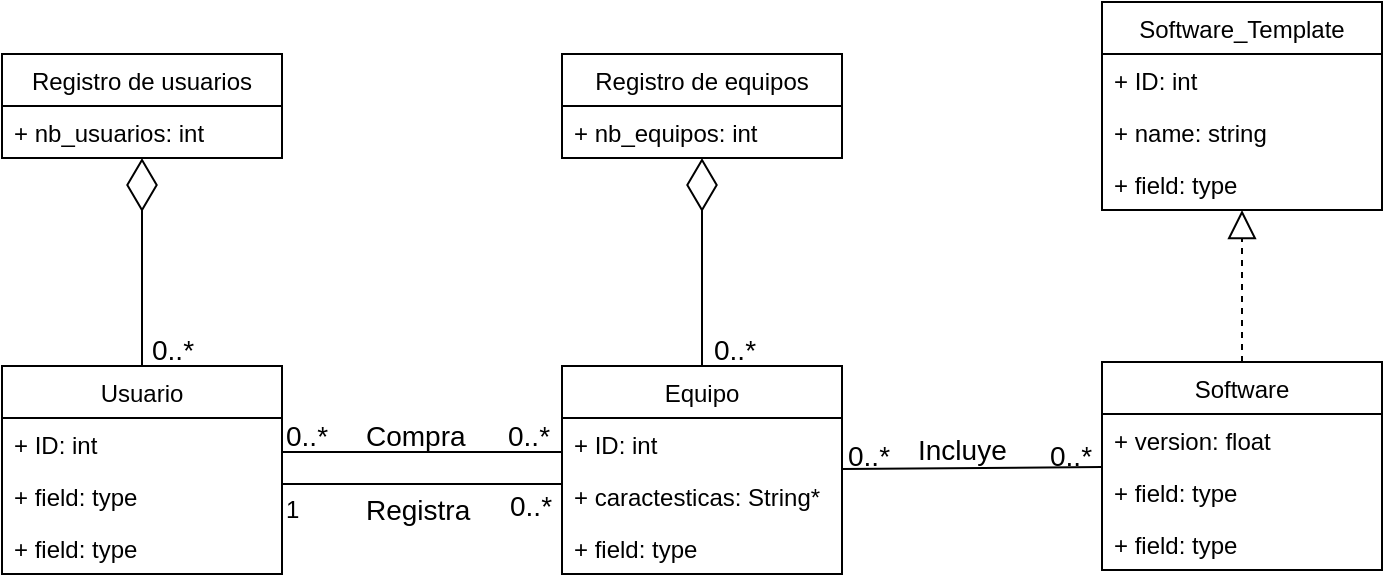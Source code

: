 <mxfile version="10.5.9" type="github"><diagram id="1l5sb3tRG5L2ssNkNrx-" name="Page-1"><mxGraphModel dx="1352" dy="734" grid="1" gridSize="10" guides="1" tooltips="1" connect="1" arrows="1" fold="1" page="1" pageScale="1" pageWidth="850" pageHeight="1100" math="0" shadow="0"><root><mxCell id="0"/><mxCell id="1" parent="0"/><mxCell id="Gdhuj5nwoWhFRIDHeM78-2" value="Registro de usuarios" style="swimlane;fontStyle=0;childLayout=stackLayout;horizontal=1;startSize=26;fillColor=none;horizontalStack=0;resizeParent=1;resizeParentMax=0;resizeLast=0;collapsible=1;marginBottom=0;" vertex="1" parent="1"><mxGeometry x="80" y="66" width="140" height="52" as="geometry"/></mxCell><mxCell id="Gdhuj5nwoWhFRIDHeM78-3" value="+ nb_usuarios: int" style="text;strokeColor=none;fillColor=none;align=left;verticalAlign=top;spacingLeft=4;spacingRight=4;overflow=hidden;rotatable=0;points=[[0,0.5],[1,0.5]];portConstraint=eastwest;" vertex="1" parent="Gdhuj5nwoWhFRIDHeM78-2"><mxGeometry y="26" width="140" height="26" as="geometry"/></mxCell><mxCell id="Gdhuj5nwoWhFRIDHeM78-11" value="Usuario" style="swimlane;fontStyle=0;childLayout=stackLayout;horizontal=1;startSize=26;fillColor=none;horizontalStack=0;resizeParent=1;resizeParentMax=0;resizeLast=0;collapsible=1;marginBottom=0;" vertex="1" parent="1"><mxGeometry x="80" y="222" width="140" height="104" as="geometry"><mxRectangle x="80" y="222" width="80" height="26" as="alternateBounds"/></mxGeometry></mxCell><mxCell id="Gdhuj5nwoWhFRIDHeM78-12" value="+ ID: int" style="text;strokeColor=none;fillColor=none;align=left;verticalAlign=top;spacingLeft=4;spacingRight=4;overflow=hidden;rotatable=0;points=[[0,0.5],[1,0.5]];portConstraint=eastwest;" vertex="1" parent="Gdhuj5nwoWhFRIDHeM78-11"><mxGeometry y="26" width="140" height="26" as="geometry"/></mxCell><mxCell id="Gdhuj5nwoWhFRIDHeM78-13" value="+ field: type" style="text;strokeColor=none;fillColor=none;align=left;verticalAlign=top;spacingLeft=4;spacingRight=4;overflow=hidden;rotatable=0;points=[[0,0.5],[1,0.5]];portConstraint=eastwest;" vertex="1" parent="Gdhuj5nwoWhFRIDHeM78-11"><mxGeometry y="52" width="140" height="26" as="geometry"/></mxCell><mxCell id="Gdhuj5nwoWhFRIDHeM78-14" value="+ field: type" style="text;strokeColor=none;fillColor=none;align=left;verticalAlign=top;spacingLeft=4;spacingRight=4;overflow=hidden;rotatable=0;points=[[0,0.5],[1,0.5]];portConstraint=eastwest;" vertex="1" parent="Gdhuj5nwoWhFRIDHeM78-11"><mxGeometry y="78" width="140" height="26" as="geometry"/></mxCell><mxCell id="Gdhuj5nwoWhFRIDHeM78-16" value="" style="endArrow=diamondThin;endFill=0;endSize=24;html=1;exitX=0.5;exitY=0;exitDx=0;exitDy=0;entryX=0.5;entryY=1;entryDx=0;entryDy=0;" edge="1" parent="1" source="Gdhuj5nwoWhFRIDHeM78-11" target="Gdhuj5nwoWhFRIDHeM78-2"><mxGeometry width="160" relative="1" as="geometry"><mxPoint x="80" y="350" as="sourcePoint"/><mxPoint x="110" y="160" as="targetPoint"/><Array as="points"/></mxGeometry></mxCell><mxCell id="Gdhuj5nwoWhFRIDHeM78-25" value="Registro de equipos" style="swimlane;fontStyle=0;childLayout=stackLayout;horizontal=1;startSize=26;fillColor=none;horizontalStack=0;resizeParent=1;resizeParentMax=0;resizeLast=0;collapsible=1;marginBottom=0;" vertex="1" parent="1"><mxGeometry x="360" y="66" width="140" height="52" as="geometry"/></mxCell><mxCell id="Gdhuj5nwoWhFRIDHeM78-26" value="+ nb_equipos: int" style="text;strokeColor=none;fillColor=none;align=left;verticalAlign=top;spacingLeft=4;spacingRight=4;overflow=hidden;rotatable=0;points=[[0,0.5],[1,0.5]];portConstraint=eastwest;" vertex="1" parent="Gdhuj5nwoWhFRIDHeM78-25"><mxGeometry y="26" width="140" height="26" as="geometry"/></mxCell><mxCell id="Gdhuj5nwoWhFRIDHeM78-29" value="Equipo" style="swimlane;fontStyle=0;childLayout=stackLayout;horizontal=1;startSize=26;fillColor=none;horizontalStack=0;resizeParent=1;resizeParentMax=0;resizeLast=0;collapsible=1;marginBottom=0;" vertex="1" parent="1"><mxGeometry x="360" y="222" width="140" height="104" as="geometry"/></mxCell><mxCell id="Gdhuj5nwoWhFRIDHeM78-31" value="+ ID: int" style="text;strokeColor=none;fillColor=none;align=left;verticalAlign=top;spacingLeft=4;spacingRight=4;overflow=hidden;rotatable=0;points=[[0,0.5],[1,0.5]];portConstraint=eastwest;" vertex="1" parent="Gdhuj5nwoWhFRIDHeM78-29"><mxGeometry y="26" width="140" height="26" as="geometry"/></mxCell><mxCell id="Gdhuj5nwoWhFRIDHeM78-30" value="+ caractesticas: String*" style="text;strokeColor=none;fillColor=none;align=left;verticalAlign=top;spacingLeft=4;spacingRight=4;overflow=hidden;rotatable=0;points=[[0,0.5],[1,0.5]];portConstraint=eastwest;" vertex="1" parent="Gdhuj5nwoWhFRIDHeM78-29"><mxGeometry y="52" width="140" height="26" as="geometry"/></mxCell><mxCell id="Gdhuj5nwoWhFRIDHeM78-32" value="+ field: type" style="text;strokeColor=none;fillColor=none;align=left;verticalAlign=top;spacingLeft=4;spacingRight=4;overflow=hidden;rotatable=0;points=[[0,0.5],[1,0.5]];portConstraint=eastwest;" vertex="1" parent="Gdhuj5nwoWhFRIDHeM78-29"><mxGeometry y="78" width="140" height="26" as="geometry"/></mxCell><mxCell id="Gdhuj5nwoWhFRIDHeM78-33" value="" style="endArrow=diamondThin;endFill=0;endSize=24;html=1;exitX=0.5;exitY=0;exitDx=0;exitDy=0;entryX=0.5;entryY=1;entryDx=0;entryDy=0;" edge="1" parent="1" source="Gdhuj5nwoWhFRIDHeM78-29" target="Gdhuj5nwoWhFRIDHeM78-25"><mxGeometry width="160" relative="1" as="geometry"><mxPoint x="380" y="350" as="sourcePoint"/><mxPoint x="410" y="160" as="targetPoint"/><Array as="points"/></mxGeometry></mxCell><mxCell id="Gdhuj5nwoWhFRIDHeM78-34" value="&lt;font style=&quot;font-size: 14px&quot;&gt;0..*&lt;/font&gt;" style="text;html=1;resizable=0;points=[];autosize=1;align=left;verticalAlign=top;spacingTop=-4;" vertex="1" parent="1"><mxGeometry x="153" y="203" width="40" height="20" as="geometry"/></mxCell><mxCell id="Gdhuj5nwoWhFRIDHeM78-35" value="&lt;font style=&quot;font-size: 14px&quot;&gt;0..*&lt;/font&gt;" style="text;html=1;resizable=0;points=[];autosize=1;align=left;verticalAlign=top;spacingTop=-4;" vertex="1" parent="1"><mxGeometry x="434" y="203" width="40" height="20" as="geometry"/></mxCell><mxCell id="Gdhuj5nwoWhFRIDHeM78-37" value="&lt;font style=&quot;font-size: 14px&quot;&gt;Compra&lt;/font&gt;" style="text;html=1;resizable=0;points=[];autosize=1;align=left;verticalAlign=top;spacingTop=-4;" vertex="1" parent="1"><mxGeometry x="260" y="246" width="70" height="20" as="geometry"/></mxCell><mxCell id="Gdhuj5nwoWhFRIDHeM78-40" value="&lt;font style=&quot;font-size: 14px&quot;&gt;Registra&lt;/font&gt;" style="text;html=1;resizable=0;points=[];autosize=1;align=left;verticalAlign=top;spacingTop=-4;" vertex="1" parent="1"><mxGeometry x="260" y="283" width="70" height="20" as="geometry"/></mxCell><mxCell id="Gdhuj5nwoWhFRIDHeM78-41" value="Software_Template" style="swimlane;fontStyle=0;childLayout=stackLayout;horizontal=1;startSize=26;fillColor=none;horizontalStack=0;resizeParent=1;resizeParentMax=0;resizeLast=0;collapsible=1;marginBottom=0;" vertex="1" parent="1"><mxGeometry x="630" y="40" width="140" height="104" as="geometry"/></mxCell><mxCell id="Gdhuj5nwoWhFRIDHeM78-44" value="+ ID: int" style="text;strokeColor=none;fillColor=none;align=left;verticalAlign=top;spacingLeft=4;spacingRight=4;overflow=hidden;rotatable=0;points=[[0,0.5],[1,0.5]];portConstraint=eastwest;" vertex="1" parent="Gdhuj5nwoWhFRIDHeM78-41"><mxGeometry y="26" width="140" height="26" as="geometry"/></mxCell><mxCell id="Gdhuj5nwoWhFRIDHeM78-48" value="+ name: string" style="text;strokeColor=none;fillColor=none;align=left;verticalAlign=top;spacingLeft=4;spacingRight=4;overflow=hidden;rotatable=0;points=[[0,0.5],[1,0.5]];portConstraint=eastwest;" vertex="1" parent="Gdhuj5nwoWhFRIDHeM78-41"><mxGeometry y="52" width="140" height="26" as="geometry"/></mxCell><mxCell id="Gdhuj5nwoWhFRIDHeM78-42" value="+ field: type" style="text;strokeColor=none;fillColor=none;align=left;verticalAlign=top;spacingLeft=4;spacingRight=4;overflow=hidden;rotatable=0;points=[[0,0.5],[1,0.5]];portConstraint=eastwest;" vertex="1" parent="Gdhuj5nwoWhFRIDHeM78-41"><mxGeometry y="78" width="140" height="26" as="geometry"/></mxCell><mxCell id="Gdhuj5nwoWhFRIDHeM78-47" value="Software" style="swimlane;fontStyle=0;childLayout=stackLayout;horizontal=1;startSize=26;fillColor=none;horizontalStack=0;resizeParent=1;resizeParentMax=0;resizeLast=0;collapsible=1;marginBottom=0;" vertex="1" parent="1"><mxGeometry x="630" y="220" width="140" height="104" as="geometry"/></mxCell><mxCell id="Gdhuj5nwoWhFRIDHeM78-43" value="+ version: float" style="text;strokeColor=none;fillColor=none;align=left;verticalAlign=top;spacingLeft=4;spacingRight=4;overflow=hidden;rotatable=0;points=[[0,0.5],[1,0.5]];portConstraint=eastwest;" vertex="1" parent="Gdhuj5nwoWhFRIDHeM78-47"><mxGeometry y="26" width="140" height="26" as="geometry"/></mxCell><mxCell id="Gdhuj5nwoWhFRIDHeM78-49" value="+ field: type" style="text;strokeColor=none;fillColor=none;align=left;verticalAlign=top;spacingLeft=4;spacingRight=4;overflow=hidden;rotatable=0;points=[[0,0.5],[1,0.5]];portConstraint=eastwest;" vertex="1" parent="Gdhuj5nwoWhFRIDHeM78-47"><mxGeometry y="52" width="140" height="26" as="geometry"/></mxCell><mxCell id="Gdhuj5nwoWhFRIDHeM78-50" value="+ field: type" style="text;strokeColor=none;fillColor=none;align=left;verticalAlign=top;spacingLeft=4;spacingRight=4;overflow=hidden;rotatable=0;points=[[0,0.5],[1,0.5]];portConstraint=eastwest;" vertex="1" parent="Gdhuj5nwoWhFRIDHeM78-47"><mxGeometry y="78" width="140" height="26" as="geometry"/></mxCell><mxCell id="Gdhuj5nwoWhFRIDHeM78-62" value="" style="endArrow=block;dashed=1;endFill=0;endSize=12;html=1;strokeColor=#000000;" edge="1" parent="1" source="Gdhuj5nwoWhFRIDHeM78-47" target="Gdhuj5nwoWhFRIDHeM78-41"><mxGeometry width="160" relative="1" as="geometry"><mxPoint x="80" y="370" as="sourcePoint"/><mxPoint x="240" y="370" as="targetPoint"/></mxGeometry></mxCell><mxCell id="Gdhuj5nwoWhFRIDHeM78-63" value="" style="endArrow=none;html=1;strokeColor=#000000;" edge="1" parent="1"><mxGeometry width="50" height="50" relative="1" as="geometry"><mxPoint x="220" y="281.0" as="sourcePoint"/><mxPoint x="360.0" y="281.0" as="targetPoint"/></mxGeometry></mxCell><mxCell id="Gdhuj5nwoWhFRIDHeM78-64" value="" style="endArrow=none;html=1;strokeColor=#000000;" edge="1" parent="1"><mxGeometry width="50" height="50" relative="1" as="geometry"><mxPoint x="220" y="265.0" as="sourcePoint"/><mxPoint x="360.0" y="265.0" as="targetPoint"/></mxGeometry></mxCell><mxCell id="Gdhuj5nwoWhFRIDHeM78-65" value="&lt;font style=&quot;font-size: 14px&quot;&gt;0..*&lt;/font&gt;" style="text;html=1;resizable=0;points=[];autosize=1;align=left;verticalAlign=top;spacingTop=-4;" vertex="1" parent="1"><mxGeometry x="220" y="246" width="40" height="20" as="geometry"/></mxCell><mxCell id="Gdhuj5nwoWhFRIDHeM78-66" value="&lt;font style=&quot;font-size: 14px&quot;&gt;0..*&lt;/font&gt;" style="text;html=1;resizable=0;points=[];autosize=1;align=left;verticalAlign=top;spacingTop=-4;" vertex="1" parent="1"><mxGeometry x="331" y="246" width="40" height="20" as="geometry"/></mxCell><mxCell id="Gdhuj5nwoWhFRIDHeM78-67" value="1" style="text;html=1;resizable=0;points=[];autosize=1;align=left;verticalAlign=top;spacingTop=-4;" vertex="1" parent="1"><mxGeometry x="220" y="284" width="20" height="20" as="geometry"/></mxCell><mxCell id="Gdhuj5nwoWhFRIDHeM78-68" value="&lt;font style=&quot;font-size: 14px&quot;&gt;0..*&lt;/font&gt;" style="text;html=1;resizable=0;points=[];autosize=1;align=left;verticalAlign=top;spacingTop=-4;" vertex="1" parent="1"><mxGeometry x="332" y="281" width="40" height="20" as="geometry"/></mxCell><mxCell id="Gdhuj5nwoWhFRIDHeM78-69" value="" style="endArrow=none;html=1;strokeColor=#000000;" edge="1" parent="1"><mxGeometry width="50" height="50" relative="1" as="geometry"><mxPoint x="630.0" y="272.519" as="sourcePoint"/><mxPoint x="500.0" y="273.481" as="targetPoint"/></mxGeometry></mxCell><mxCell id="Gdhuj5nwoWhFRIDHeM78-70" value="&lt;font style=&quot;font-size: 14px&quot;&gt;Incluye&lt;/font&gt;" style="text;html=1;resizable=0;points=[];autosize=1;align=left;verticalAlign=top;spacingTop=-4;" vertex="1" parent="1"><mxGeometry x="536" y="253" width="60" height="20" as="geometry"/></mxCell><mxCell id="Gdhuj5nwoWhFRIDHeM78-71" value="&lt;font style=&quot;font-size: 14px&quot;&gt;0..*&lt;/font&gt;" style="text;html=1;resizable=0;points=[];autosize=1;align=left;verticalAlign=top;spacingTop=-4;" vertex="1" parent="1"><mxGeometry x="501" y="256" width="40" height="20" as="geometry"/></mxCell><mxCell id="Gdhuj5nwoWhFRIDHeM78-72" value="&lt;font style=&quot;font-size: 14px&quot;&gt;0..*&lt;/font&gt;" style="text;html=1;resizable=0;points=[];autosize=1;align=left;verticalAlign=top;spacingTop=-4;" vertex="1" parent="1"><mxGeometry x="602" y="256" width="40" height="20" as="geometry"/></mxCell></root></mxGraphModel></diagram></mxfile>